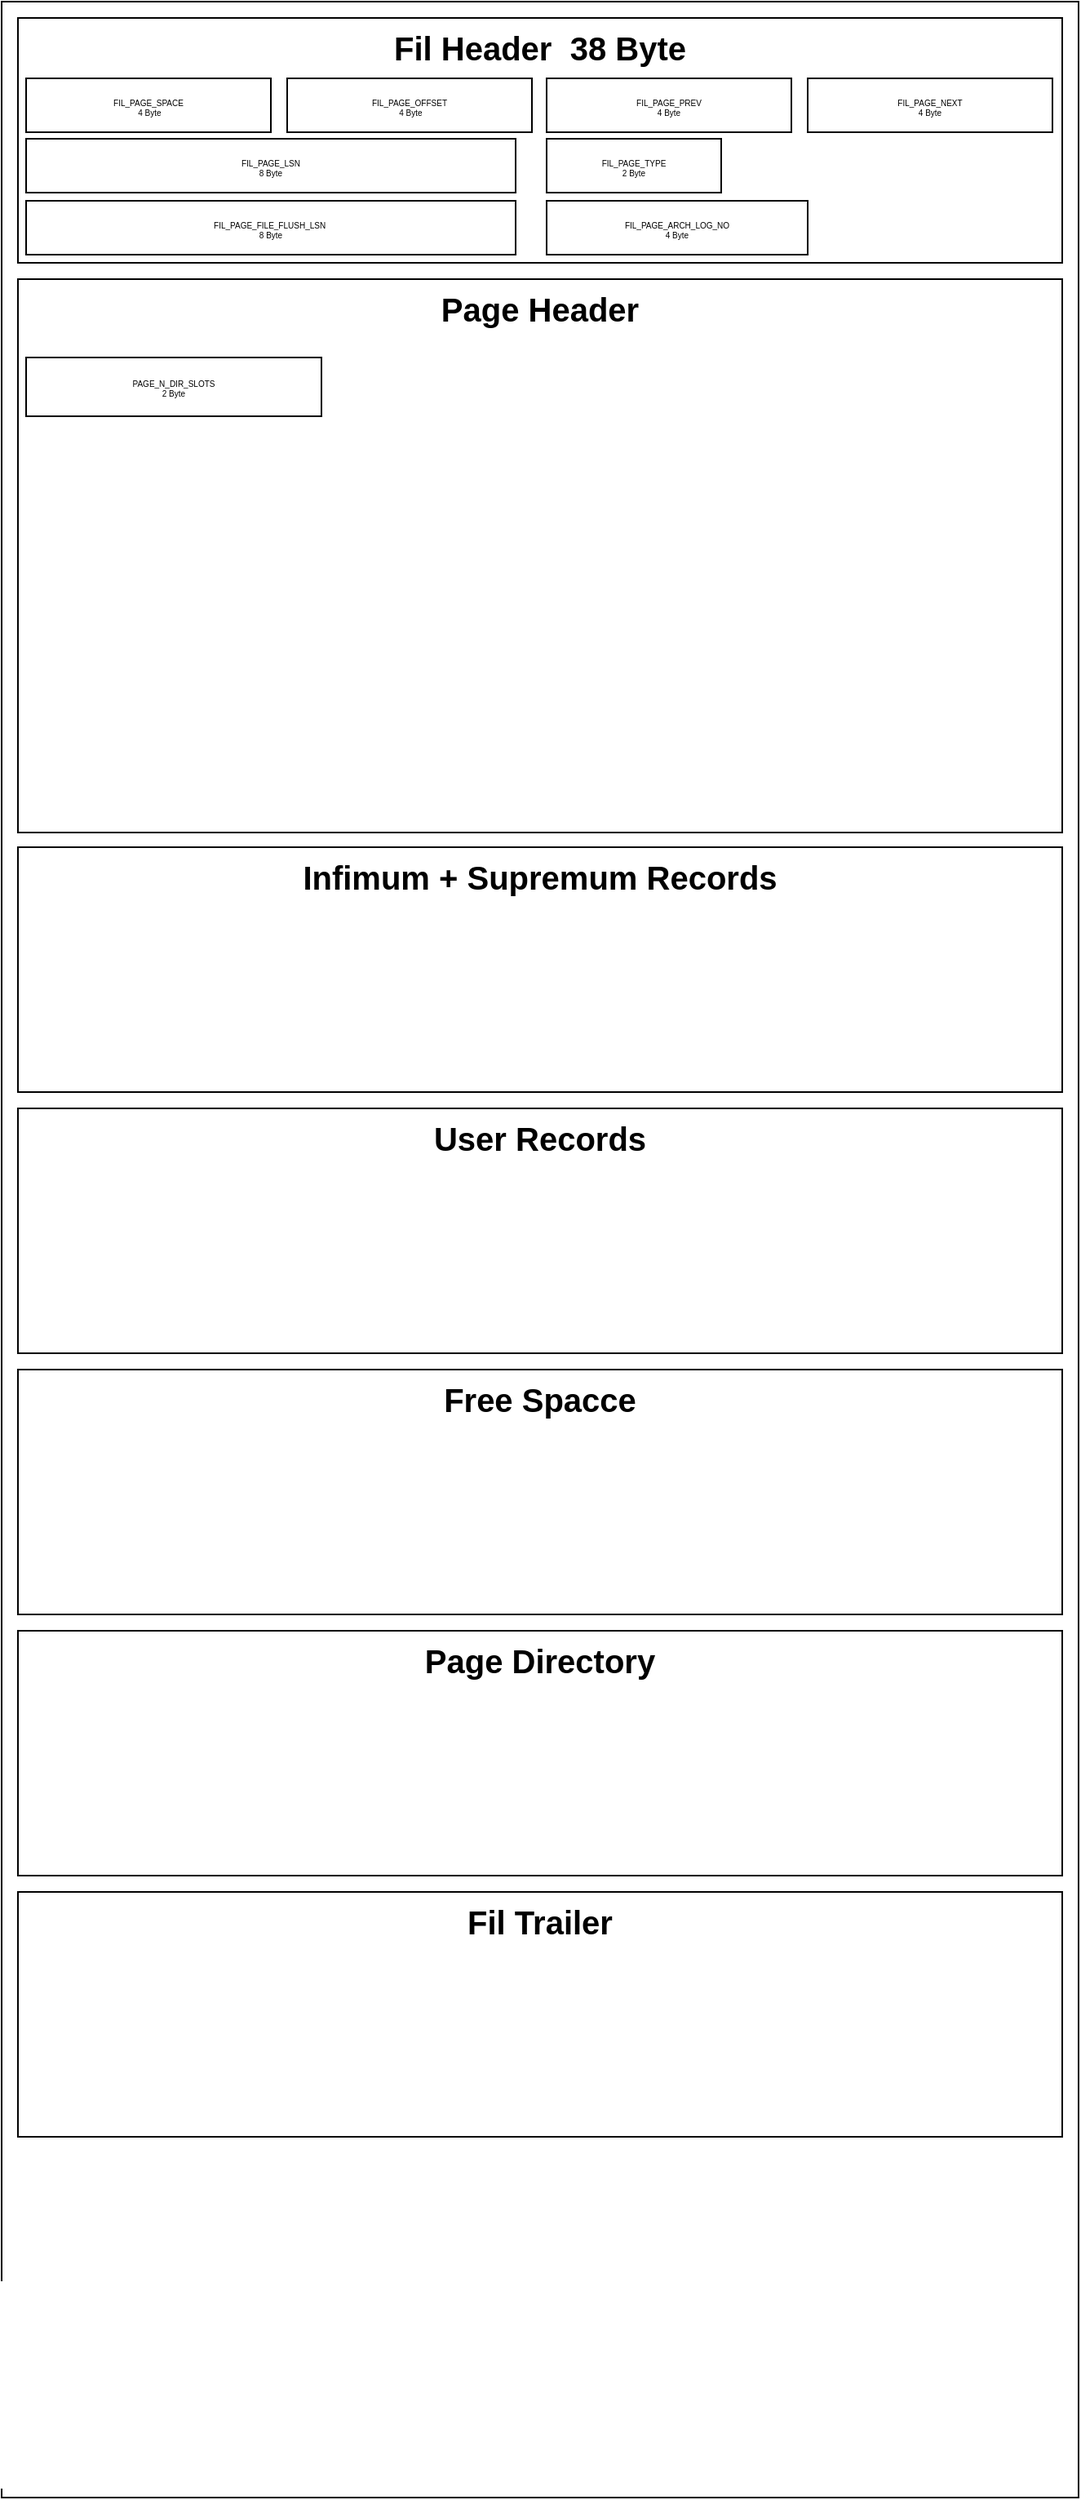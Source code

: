 <mxfile version="18.0.2" type="github">
  <diagram id="kEu2Iwg-DOZfXtat1dnF" name="第 1 页">
    <mxGraphModel dx="992" dy="571" grid="0" gridSize="10" guides="1" tooltips="1" connect="1" arrows="1" fold="1" page="1" pageScale="1" pageWidth="827" pageHeight="1169" math="0" shadow="0">
      <root>
        <mxCell id="0" />
        <mxCell id="1" parent="0" />
        <mxCell id="eMsD3PcmHDbnyyfI_0Gr-1" value="" style="rounded=0;whiteSpace=wrap;html=1;verticalAlign=top;" vertex="1" parent="1">
          <mxGeometry x="84" y="20" width="660" height="1529" as="geometry" />
        </mxCell>
        <mxCell id="eMsD3PcmHDbnyyfI_0Gr-2" value="Fil Header&amp;nbsp; 38 Byte" style="rounded=0;whiteSpace=wrap;html=1;fontStyle=1;fontSize=20;verticalAlign=top;" vertex="1" parent="1">
          <mxGeometry x="94" y="30" width="640" height="150" as="geometry" />
        </mxCell>
        <mxCell id="eMsD3PcmHDbnyyfI_0Gr-3" value="Page Header" style="rounded=0;whiteSpace=wrap;html=1;fontStyle=1;fontSize=20;verticalAlign=top;" vertex="1" parent="1">
          <mxGeometry x="94" y="190" width="640" height="339" as="geometry" />
        </mxCell>
        <mxCell id="eMsD3PcmHDbnyyfI_0Gr-4" value="Infimum + Supremum Records" style="rounded=0;whiteSpace=wrap;html=1;fontStyle=1;fontSize=20;verticalAlign=top;" vertex="1" parent="1">
          <mxGeometry x="94" y="538" width="640" height="150" as="geometry" />
        </mxCell>
        <mxCell id="eMsD3PcmHDbnyyfI_0Gr-5" value="User Records" style="rounded=0;whiteSpace=wrap;html=1;fontStyle=1;fontSize=20;verticalAlign=top;" vertex="1" parent="1">
          <mxGeometry x="94" y="698" width="640" height="150" as="geometry" />
        </mxCell>
        <mxCell id="eMsD3PcmHDbnyyfI_0Gr-6" value="Free Spacce" style="rounded=0;whiteSpace=wrap;html=1;fontStyle=1;fontSize=20;verticalAlign=top;" vertex="1" parent="1">
          <mxGeometry x="94" y="858" width="640" height="150" as="geometry" />
        </mxCell>
        <mxCell id="eMsD3PcmHDbnyyfI_0Gr-7" value="Page Directory" style="rounded=0;whiteSpace=wrap;html=1;fontStyle=1;fontSize=20;verticalAlign=top;" vertex="1" parent="1">
          <mxGeometry x="94" y="1018" width="640" height="150" as="geometry" />
        </mxCell>
        <mxCell id="eMsD3PcmHDbnyyfI_0Gr-8" value="Fil Trailer" style="rounded=0;whiteSpace=wrap;html=1;fontStyle=1;fontSize=20;verticalAlign=top;" vertex="1" parent="1">
          <mxGeometry x="94" y="1178" width="640" height="150" as="geometry" />
        </mxCell>
        <mxCell id="eMsD3PcmHDbnyyfI_0Gr-9" value="FIL_PAGE_SPACE&lt;br&gt;&amp;nbsp;4 Byte" style="rounded=0;whiteSpace=wrap;html=1;fontSize=5;" vertex="1" parent="1">
          <mxGeometry x="99" y="67" width="150" height="33" as="geometry" />
        </mxCell>
        <mxCell id="eMsD3PcmHDbnyyfI_0Gr-10" value="FIL_PAGE_OFFSET&lt;br&gt;&amp;nbsp;4 Byte" style="rounded=0;whiteSpace=wrap;html=1;fontSize=5;aspect=fixed;" vertex="1" parent="1">
          <mxGeometry x="259" y="67" width="150" height="33" as="geometry" />
        </mxCell>
        <mxCell id="eMsD3PcmHDbnyyfI_0Gr-11" value="FIL_PAGE_PREV &lt;br&gt;4 Byte" style="rounded=0;whiteSpace=wrap;html=1;fontSize=5;aspect=fixed;" vertex="1" parent="1">
          <mxGeometry x="418" y="67" width="150" height="33" as="geometry" />
        </mxCell>
        <mxCell id="eMsD3PcmHDbnyyfI_0Gr-12" value="FIL_PAGE_NEXT&lt;br&gt;4 Byte" style="rounded=0;whiteSpace=wrap;html=1;fontSize=5;aspect=fixed;" vertex="1" parent="1">
          <mxGeometry x="578" y="67" width="150" height="33" as="geometry" />
        </mxCell>
        <mxCell id="eMsD3PcmHDbnyyfI_0Gr-13" value="FIL_PAGE_LSN &lt;br&gt;8 Byte" style="rounded=0;whiteSpace=wrap;html=1;fontSize=5;" vertex="1" parent="1">
          <mxGeometry x="99" y="104" width="300" height="33" as="geometry" />
        </mxCell>
        <mxCell id="eMsD3PcmHDbnyyfI_0Gr-15" value="FIL_PAGE_TYPE&lt;br&gt;2 Byte" style="rounded=0;whiteSpace=wrap;html=1;fontSize=5;" vertex="1" parent="1">
          <mxGeometry x="418" y="104" width="107" height="33" as="geometry" />
        </mxCell>
        <mxCell id="eMsD3PcmHDbnyyfI_0Gr-16" value="FIL_PAGE_FILE_FLUSH_LSN&amp;nbsp;&lt;br&gt;8 Byte" style="rounded=0;whiteSpace=wrap;html=1;fontSize=5;" vertex="1" parent="1">
          <mxGeometry x="99" y="142" width="300" height="33" as="geometry" />
        </mxCell>
        <mxCell id="eMsD3PcmHDbnyyfI_0Gr-17" value="FIL_PAGE_ARCH_LOG_NO&lt;br&gt;4 Byte" style="rounded=0;whiteSpace=wrap;html=1;fontSize=5;" vertex="1" parent="1">
          <mxGeometry x="418" y="142" width="160" height="33" as="geometry" />
        </mxCell>
        <mxCell id="eMsD3PcmHDbnyyfI_0Gr-18" value="&lt;span style=&quot;font-size: 5px;&quot;&gt;PAGE_N_DIR_SLOTS&lt;br&gt;2 Byte&lt;br&gt;&lt;/span&gt;" style="rounded=0;whiteSpace=wrap;html=1;fontSize=5;fontStyle=0" vertex="1" parent="1">
          <mxGeometry x="99" y="238" width="181" height="36" as="geometry" />
        </mxCell>
      </root>
    </mxGraphModel>
  </diagram>
</mxfile>
